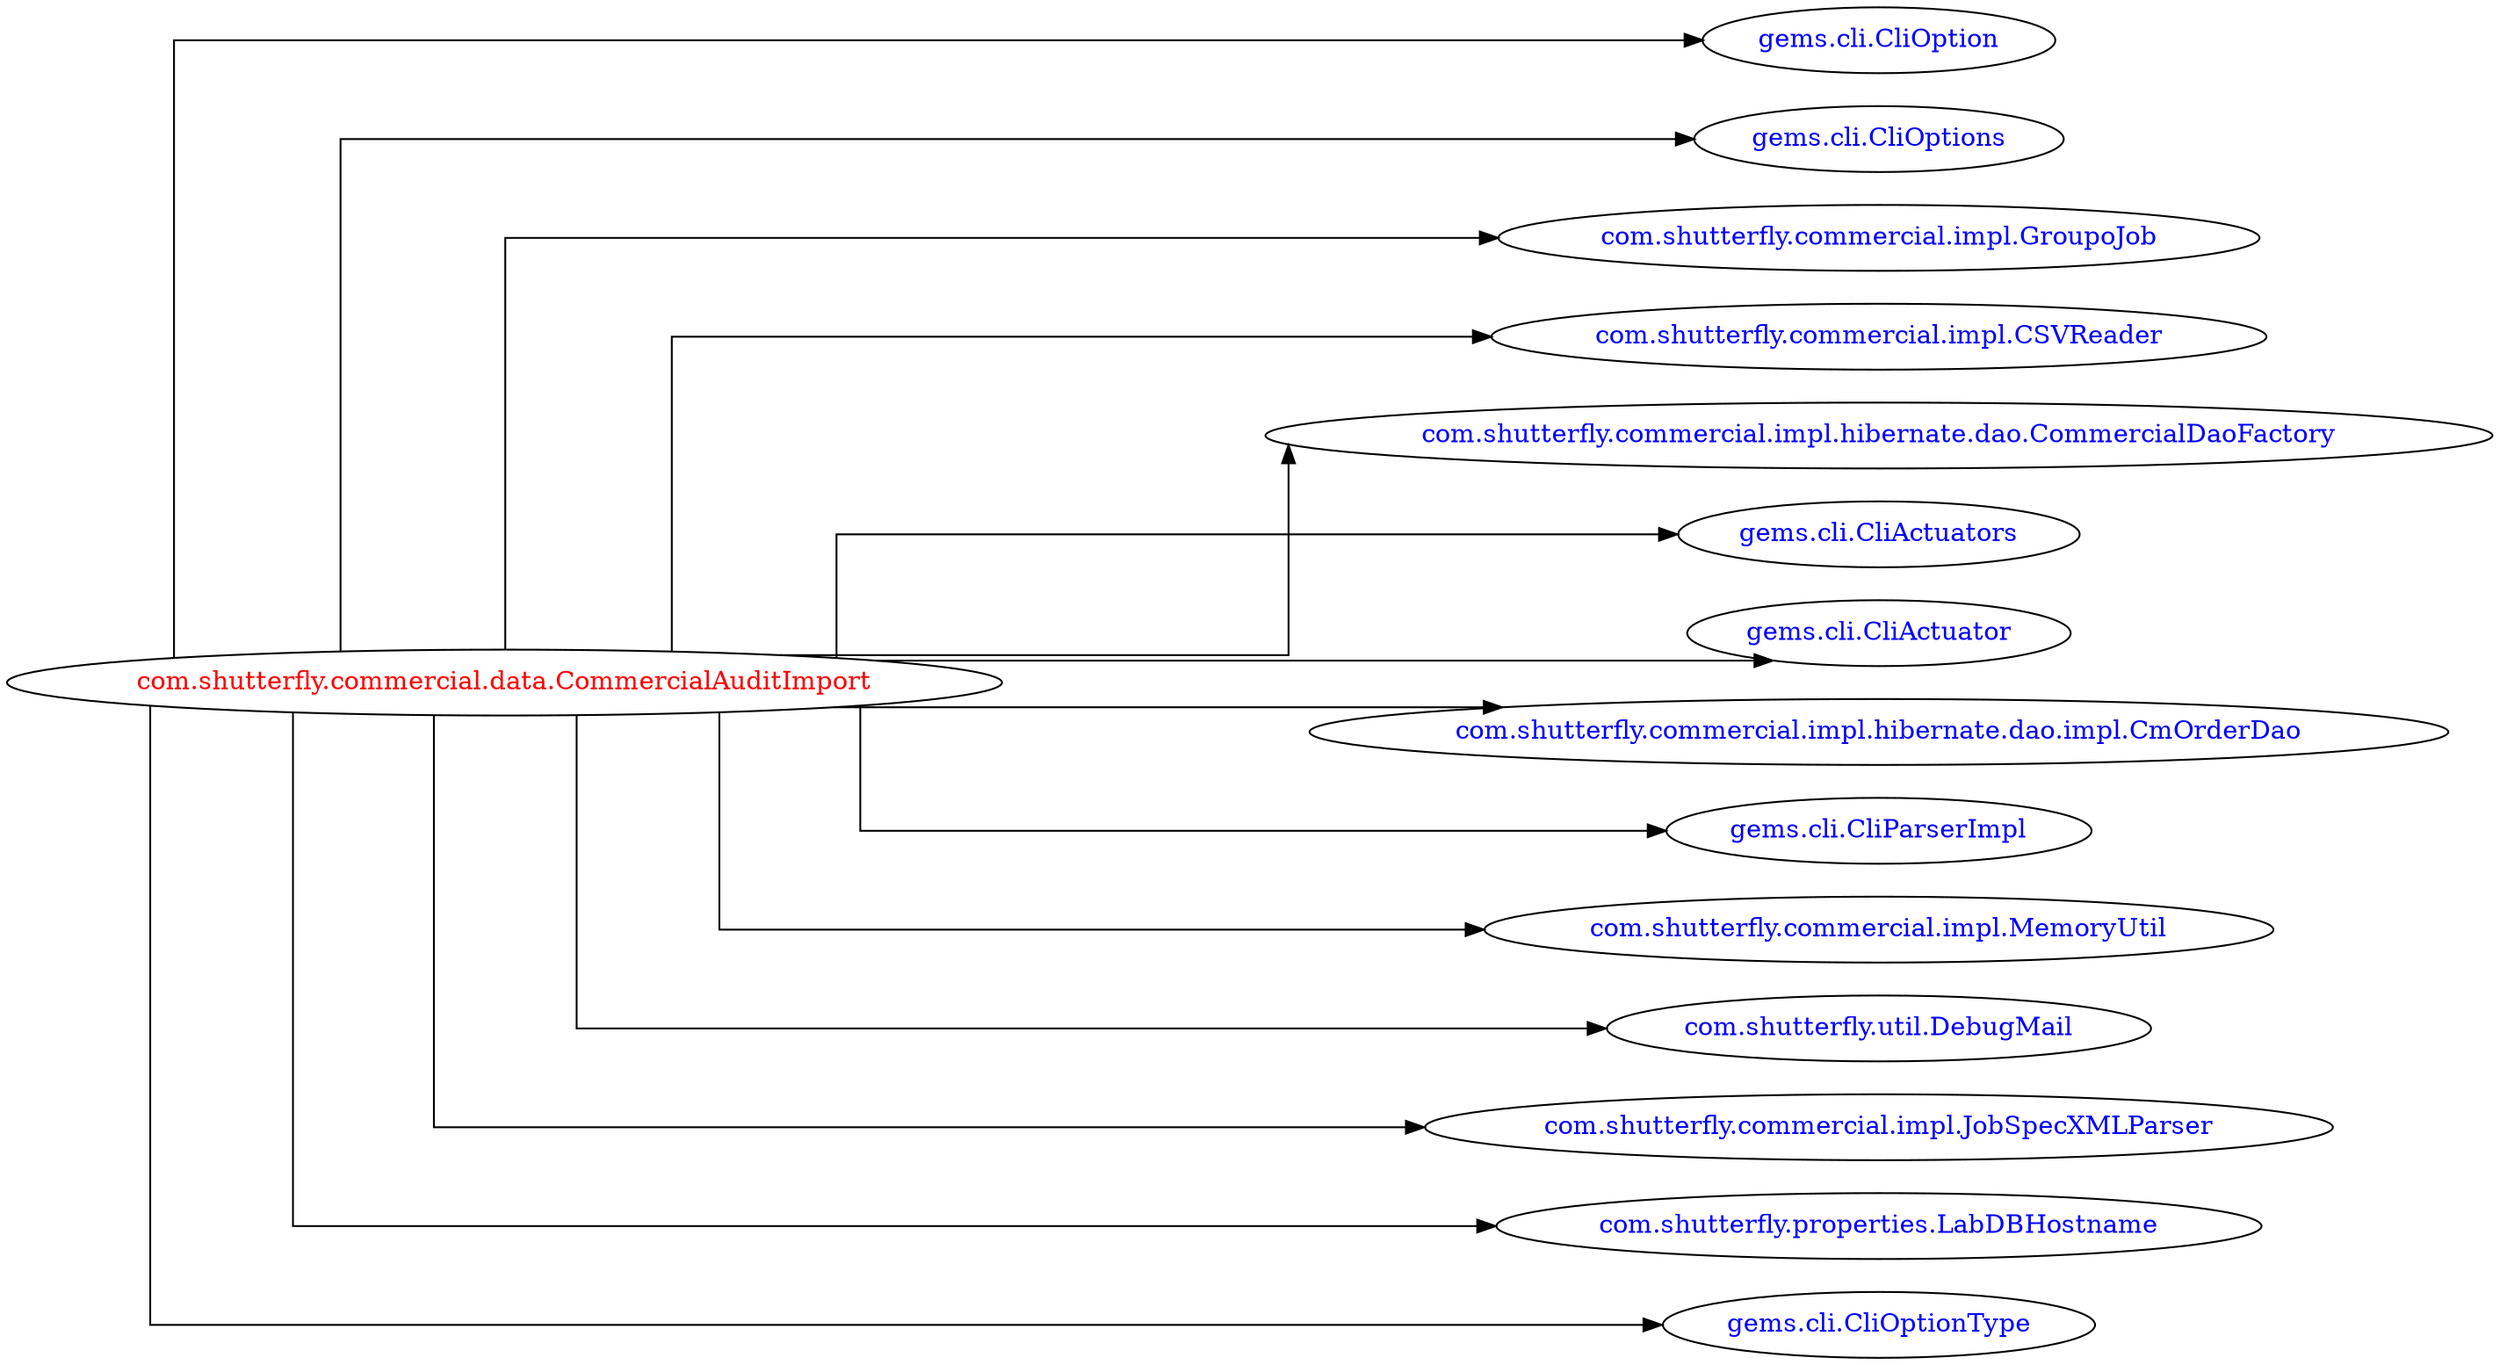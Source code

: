 digraph dependencyGraph {
 concentrate=true;
 ranksep="2.0";
 rankdir="LR"; 
 splines="ortho";
"com.shutterfly.commercial.data.CommercialAuditImport" [fontcolor="red"];
"gems.cli.CliOption" [ fontcolor="blue" ];
"com.shutterfly.commercial.data.CommercialAuditImport"->"gems.cli.CliOption";
"gems.cli.CliOptions" [ fontcolor="blue" ];
"com.shutterfly.commercial.data.CommercialAuditImport"->"gems.cli.CliOptions";
"com.shutterfly.commercial.impl.GroupoJob" [ fontcolor="blue" ];
"com.shutterfly.commercial.data.CommercialAuditImport"->"com.shutterfly.commercial.impl.GroupoJob";
"com.shutterfly.commercial.impl.CSVReader" [ fontcolor="blue" ];
"com.shutterfly.commercial.data.CommercialAuditImport"->"com.shutterfly.commercial.impl.CSVReader";
"com.shutterfly.commercial.impl.hibernate.dao.CommercialDaoFactory" [ fontcolor="blue" ];
"com.shutterfly.commercial.data.CommercialAuditImport"->"com.shutterfly.commercial.impl.hibernate.dao.CommercialDaoFactory";
"gems.cli.CliActuators" [ fontcolor="blue" ];
"com.shutterfly.commercial.data.CommercialAuditImport"->"gems.cli.CliActuators";
"gems.cli.CliActuator" [ fontcolor="blue" ];
"com.shutterfly.commercial.data.CommercialAuditImport"->"gems.cli.CliActuator";
"com.shutterfly.commercial.impl.hibernate.dao.impl.CmOrderDao" [ fontcolor="blue" ];
"com.shutterfly.commercial.data.CommercialAuditImport"->"com.shutterfly.commercial.impl.hibernate.dao.impl.CmOrderDao";
"gems.cli.CliParserImpl" [ fontcolor="blue" ];
"com.shutterfly.commercial.data.CommercialAuditImport"->"gems.cli.CliParserImpl";
"com.shutterfly.commercial.impl.MemoryUtil" [ fontcolor="blue" ];
"com.shutterfly.commercial.data.CommercialAuditImport"->"com.shutterfly.commercial.impl.MemoryUtil";
"com.shutterfly.util.DebugMail" [ fontcolor="blue" ];
"com.shutterfly.commercial.data.CommercialAuditImport"->"com.shutterfly.util.DebugMail";
"com.shutterfly.commercial.impl.JobSpecXMLParser" [ fontcolor="blue" ];
"com.shutterfly.commercial.data.CommercialAuditImport"->"com.shutterfly.commercial.impl.JobSpecXMLParser";
"com.shutterfly.properties.LabDBHostname" [ fontcolor="blue" ];
"com.shutterfly.commercial.data.CommercialAuditImport"->"com.shutterfly.properties.LabDBHostname";
"gems.cli.CliOptionType" [ fontcolor="blue" ];
"com.shutterfly.commercial.data.CommercialAuditImport"->"gems.cli.CliOptionType";
}